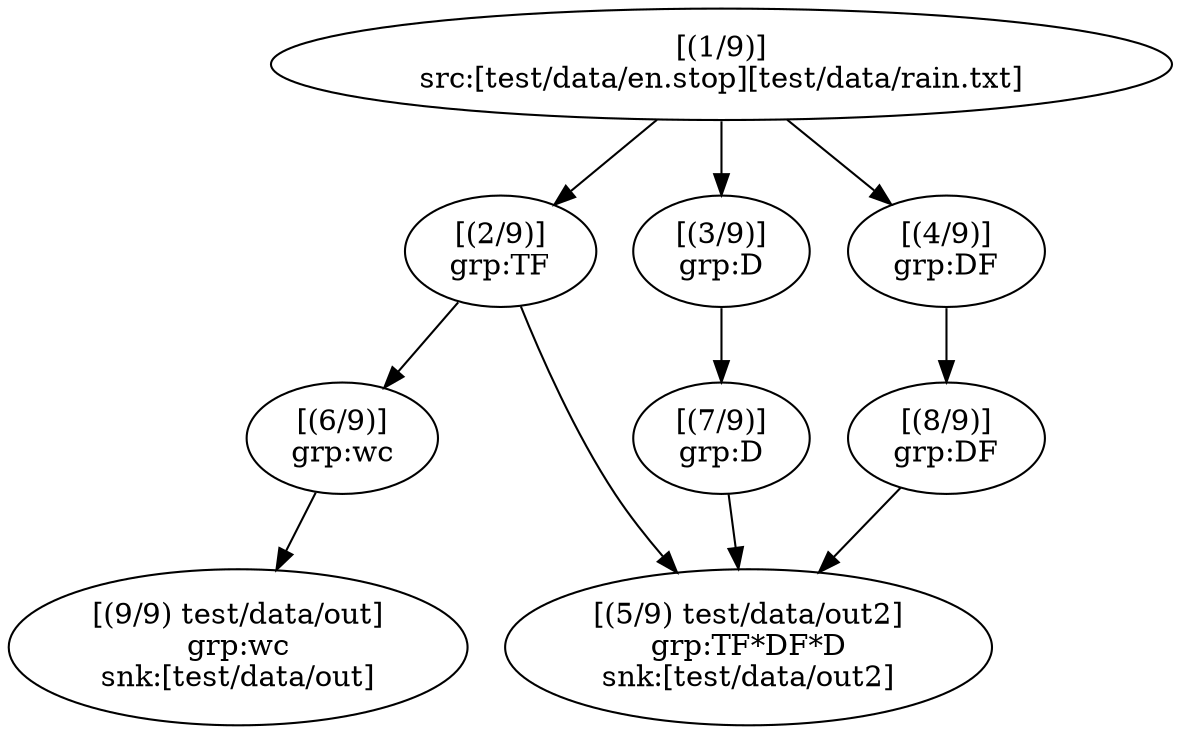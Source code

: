 digraph G {
  1 [label = "[(1/9)]\nsrc:[test/data/en.stop][test/data/rain.txt]"];
  2 [label = "[(2/9)]\ngrp:TF"];
  3 [label = "[(3/9)]\ngrp:D"];
  4 [label = "[(4/9)]\ngrp:DF"];
  5 [label = "[(5/9) test/data/out2]\ngrp:TF*DF*D\nsnk:[test/data/out2]"];
  6 [label = "[(6/9)]\ngrp:wc"];
  7 [label = "[(7/9)]\ngrp:D"];
  8 [label = "[(8/9)]\ngrp:DF"];
  9 [label = "[(9/9) test/data/out]\ngrp:wc\nsnk:[test/data/out]"];
  1 -> 2;
  1 -> 3;
  1 -> 4;
  2 -> 5;
  2 -> 6;
  3 -> 7;
  4 -> 8;
  6 -> 9;
  7 -> 5;
  8 -> 5;
}
